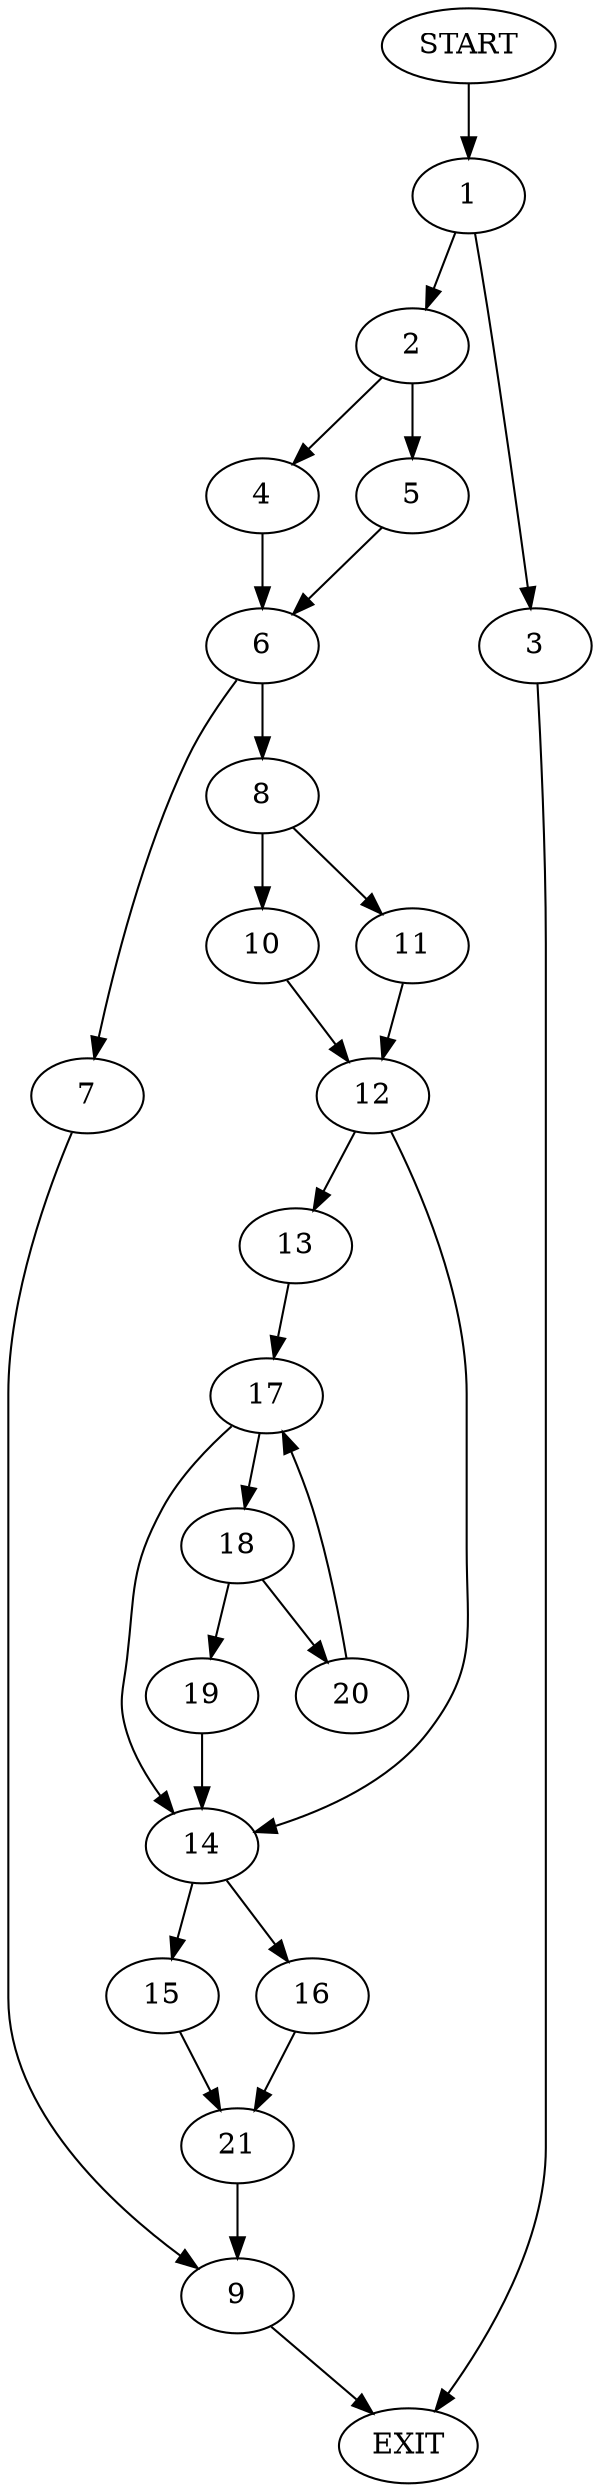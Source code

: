 digraph {
0 [label="START"]
22 [label="EXIT"]
0 -> 1
1 -> 2
1 -> 3
2 -> 4
2 -> 5
3 -> 22
5 -> 6
4 -> 6
6 -> 7
6 -> 8
7 -> 9
8 -> 10
8 -> 11
9 -> 22
11 -> 12
10 -> 12
12 -> 13
12 -> 14
14 -> 15
14 -> 16
13 -> 17
17 -> 18
17 -> 14
18 -> 19
18 -> 20
20 -> 17
19 -> 14
16 -> 21
15 -> 21
21 -> 9
}
